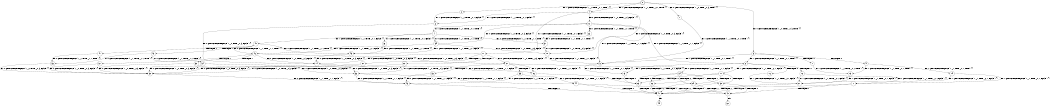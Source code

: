 digraph BCG {
size = "7, 10.5";
center = TRUE;
node [shape = circle];
0 [peripheries = 2];
0 -> 1 [label = "EX !0 !ATOMIC_EXCH_BRANCH (1, +0, TRUE, +0, 3, TRUE) !{}"];
0 -> 2 [label = "EX !1 !ATOMIC_EXCH_BRANCH (1, +1, TRUE, +0, 1, TRUE) !{}"];
0 -> 3 [label = "EX !0 !ATOMIC_EXCH_BRANCH (1, +0, TRUE, +0, 3, TRUE) !{}"];
0 -> 4 [label = "EX !1 !ATOMIC_EXCH_BRANCH (1, +1, TRUE, +0, 1, TRUE) !{}"];
1 -> 5 [label = "EX !1 !ATOMIC_EXCH_BRANCH (1, +1, TRUE, +0, 1, TRUE) !{}"];
2 -> 6 [label = "EX !1 !ATOMIC_EXCH_BRANCH (1, +1, TRUE, +0, 1, FALSE) !{}"];
3 -> 5 [label = "EX !1 !ATOMIC_EXCH_BRANCH (1, +1, TRUE, +0, 1, TRUE) !{}"];
3 -> 7 [label = "TERMINATE !0"];
3 -> 8 [label = "EX !1 !ATOMIC_EXCH_BRANCH (1, +1, TRUE, +0, 1, TRUE) !{}"];
3 -> 9 [label = "TERMINATE !0"];
4 -> 6 [label = "EX !1 !ATOMIC_EXCH_BRANCH (1, +1, TRUE, +0, 1, FALSE) !{}"];
4 -> 10 [label = "EX !0 !ATOMIC_EXCH_BRANCH (1, +0, TRUE, +0, 3, FALSE) !{}"];
4 -> 11 [label = "EX !1 !ATOMIC_EXCH_BRANCH (1, +1, TRUE, +0, 1, FALSE) !{}"];
4 -> 12 [label = "EX !0 !ATOMIC_EXCH_BRANCH (1, +0, TRUE, +0, 3, FALSE) !{}"];
5 -> 13 [label = "EX !1 !ATOMIC_EXCH_BRANCH (1, +1, TRUE, +0, 1, FALSE) !{}"];
6 -> 14 [label = "EX !0 !ATOMIC_EXCH_BRANCH (1, +0, TRUE, +0, 3, FALSE) !{}"];
7 -> 15 [label = "EX !1 !ATOMIC_EXCH_BRANCH (1, +1, TRUE, +0, 1, TRUE) !{}"];
8 -> 13 [label = "EX !1 !ATOMIC_EXCH_BRANCH (1, +1, TRUE, +0, 1, FALSE) !{}"];
8 -> 16 [label = "TERMINATE !0"];
8 -> 17 [label = "EX !1 !ATOMIC_EXCH_BRANCH (1, +1, TRUE, +0, 1, FALSE) !{}"];
8 -> 18 [label = "TERMINATE !0"];
9 -> 15 [label = "EX !1 !ATOMIC_EXCH_BRANCH (1, +1, TRUE, +0, 1, TRUE) !{}"];
9 -> 19 [label = "EX !1 !ATOMIC_EXCH_BRANCH (1, +1, TRUE, +0, 1, TRUE) !{}"];
10 -> 5 [label = "EX !0 !ATOMIC_EXCH_BRANCH (1, +1, TRUE, +1, 1, FALSE) !{}"];
11 -> 14 [label = "EX !0 !ATOMIC_EXCH_BRANCH (1, +0, TRUE, +0, 3, FALSE) !{}"];
11 -> 20 [label = "TERMINATE !1"];
11 -> 21 [label = "EX !0 !ATOMIC_EXCH_BRANCH (1, +0, TRUE, +0, 3, FALSE) !{}"];
11 -> 22 [label = "TERMINATE !1"];
12 -> 5 [label = "EX !0 !ATOMIC_EXCH_BRANCH (1, +1, TRUE, +1, 1, FALSE) !{}"];
12 -> 23 [label = "EX !1 !ATOMIC_EXCH_BRANCH (1, +1, TRUE, +0, 1, TRUE) !{}"];
12 -> 8 [label = "EX !0 !ATOMIC_EXCH_BRANCH (1, +1, TRUE, +1, 1, FALSE) !{}"];
12 -> 24 [label = "EX !1 !ATOMIC_EXCH_BRANCH (1, +1, TRUE, +0, 1, TRUE) !{}"];
13 -> 25 [label = "TERMINATE !0"];
14 -> 26 [label = "EX !0 !ATOMIC_EXCH_BRANCH (1, +1, TRUE, +1, 1, FALSE) !{}"];
15 -> 27 [label = "EX !1 !ATOMIC_EXCH_BRANCH (1, +1, TRUE, +0, 1, FALSE) !{}"];
16 -> 27 [label = "EX !1 !ATOMIC_EXCH_BRANCH (1, +1, TRUE, +0, 1, FALSE) !{}"];
17 -> 25 [label = "TERMINATE !0"];
17 -> 28 [label = "TERMINATE !1"];
17 -> 29 [label = "TERMINATE !0"];
17 -> 30 [label = "TERMINATE !1"];
18 -> 27 [label = "EX !1 !ATOMIC_EXCH_BRANCH (1, +1, TRUE, +0, 1, FALSE) !{}"];
18 -> 31 [label = "EX !1 !ATOMIC_EXCH_BRANCH (1, +1, TRUE, +0, 1, FALSE) !{}"];
19 -> 27 [label = "EX !1 !ATOMIC_EXCH_BRANCH (1, +1, TRUE, +0, 1, FALSE) !{}"];
19 -> 31 [label = "EX !1 !ATOMIC_EXCH_BRANCH (1, +1, TRUE, +0, 1, FALSE) !{}"];
20 -> 32 [label = "EX !0 !ATOMIC_EXCH_BRANCH (1, +0, TRUE, +0, 3, FALSE) !{}"];
21 -> 26 [label = "EX !0 !ATOMIC_EXCH_BRANCH (1, +1, TRUE, +1, 1, FALSE) !{}"];
21 -> 33 [label = "TERMINATE !1"];
21 -> 34 [label = "EX !0 !ATOMIC_EXCH_BRANCH (1, +1, TRUE, +1, 1, FALSE) !{}"];
21 -> 35 [label = "TERMINATE !1"];
22 -> 32 [label = "EX !0 !ATOMIC_EXCH_BRANCH (1, +0, TRUE, +0, 3, FALSE) !{}"];
22 -> 36 [label = "EX !0 !ATOMIC_EXCH_BRANCH (1, +0, TRUE, +0, 3, FALSE) !{}"];
23 -> 37 [label = "EX !0 !ATOMIC_EXCH_BRANCH (1, +1, TRUE, +1, 1, TRUE) !{}"];
24 -> 37 [label = "EX !0 !ATOMIC_EXCH_BRANCH (1, +1, TRUE, +1, 1, TRUE) !{}"];
24 -> 38 [label = "EX !1 !ATOMIC_EXCH_BRANCH (1, +1, TRUE, +0, 1, FALSE) !{}"];
24 -> 39 [label = "EX !0 !ATOMIC_EXCH_BRANCH (1, +1, TRUE, +1, 1, TRUE) !{}"];
24 -> 40 [label = "EX !1 !ATOMIC_EXCH_BRANCH (1, +1, TRUE, +0, 1, FALSE) !{}"];
25 -> 41 [label = "TERMINATE !1"];
26 -> 25 [label = "TERMINATE !0"];
27 -> 41 [label = "TERMINATE !1"];
28 -> 41 [label = "TERMINATE !0"];
29 -> 41 [label = "TERMINATE !1"];
29 -> 42 [label = "TERMINATE !1"];
30 -> 41 [label = "TERMINATE !0"];
30 -> 42 [label = "TERMINATE !0"];
31 -> 41 [label = "TERMINATE !1"];
31 -> 42 [label = "TERMINATE !1"];
32 -> 43 [label = "EX !0 !ATOMIC_EXCH_BRANCH (1, +1, TRUE, +1, 1, FALSE) !{}"];
33 -> 43 [label = "EX !0 !ATOMIC_EXCH_BRANCH (1, +1, TRUE, +1, 1, FALSE) !{}"];
34 -> 25 [label = "TERMINATE !0"];
34 -> 28 [label = "TERMINATE !1"];
34 -> 29 [label = "TERMINATE !0"];
34 -> 30 [label = "TERMINATE !1"];
35 -> 43 [label = "EX !0 !ATOMIC_EXCH_BRANCH (1, +1, TRUE, +1, 1, FALSE) !{}"];
35 -> 44 [label = "EX !0 !ATOMIC_EXCH_BRANCH (1, +1, TRUE, +1, 1, FALSE) !{}"];
36 -> 43 [label = "EX !0 !ATOMIC_EXCH_BRANCH (1, +1, TRUE, +1, 1, FALSE) !{}"];
36 -> 44 [label = "EX !0 !ATOMIC_EXCH_BRANCH (1, +1, TRUE, +1, 1, FALSE) !{}"];
37 -> 10 [label = "EX !0 !ATOMIC_EXCH_BRANCH (1, +0, TRUE, +0, 3, FALSE) !{}"];
38 -> 45 [label = "EX !0 !ATOMIC_EXCH_BRANCH (1, +1, TRUE, +1, 1, TRUE) !{}"];
39 -> 10 [label = "EX !0 !ATOMIC_EXCH_BRANCH (1, +0, TRUE, +0, 3, FALSE) !{}"];
39 -> 45 [label = "EX !1 !ATOMIC_EXCH_BRANCH (1, +1, TRUE, +0, 1, FALSE) !{}"];
39 -> 12 [label = "EX !0 !ATOMIC_EXCH_BRANCH (1, +0, TRUE, +0, 3, FALSE) !{}"];
39 -> 46 [label = "EX !1 !ATOMIC_EXCH_BRANCH (1, +1, TRUE, +0, 1, FALSE) !{}"];
40 -> 45 [label = "EX !0 !ATOMIC_EXCH_BRANCH (1, +1, TRUE, +1, 1, TRUE) !{}"];
40 -> 47 [label = "TERMINATE !1"];
40 -> 46 [label = "EX !0 !ATOMIC_EXCH_BRANCH (1, +1, TRUE, +1, 1, TRUE) !{}"];
40 -> 48 [label = "TERMINATE !1"];
41 -> 49 [label = "exit"];
42 -> 50 [label = "exit"];
43 -> 41 [label = "TERMINATE !0"];
44 -> 41 [label = "TERMINATE !0"];
44 -> 42 [label = "TERMINATE !0"];
45 -> 14 [label = "EX !0 !ATOMIC_EXCH_BRANCH (1, +0, TRUE, +0, 3, FALSE) !{}"];
46 -> 14 [label = "EX !0 !ATOMIC_EXCH_BRANCH (1, +0, TRUE, +0, 3, FALSE) !{}"];
46 -> 51 [label = "TERMINATE !1"];
46 -> 21 [label = "EX !0 !ATOMIC_EXCH_BRANCH (1, +0, TRUE, +0, 3, FALSE) !{}"];
46 -> 52 [label = "TERMINATE !1"];
47 -> 53 [label = "EX !0 !ATOMIC_EXCH_BRANCH (1, +1, TRUE, +1, 1, TRUE) !{}"];
48 -> 53 [label = "EX !0 !ATOMIC_EXCH_BRANCH (1, +1, TRUE, +1, 1, TRUE) !{}"];
48 -> 54 [label = "EX !0 !ATOMIC_EXCH_BRANCH (1, +1, TRUE, +1, 1, TRUE) !{}"];
51 -> 32 [label = "EX !0 !ATOMIC_EXCH_BRANCH (1, +0, TRUE, +0, 3, FALSE) !{}"];
52 -> 32 [label = "EX !0 !ATOMIC_EXCH_BRANCH (1, +0, TRUE, +0, 3, FALSE) !{}"];
52 -> 36 [label = "EX !0 !ATOMIC_EXCH_BRANCH (1, +0, TRUE, +0, 3, FALSE) !{}"];
53 -> 32 [label = "EX !0 !ATOMIC_EXCH_BRANCH (1, +0, TRUE, +0, 3, FALSE) !{}"];
54 -> 32 [label = "EX !0 !ATOMIC_EXCH_BRANCH (1, +0, TRUE, +0, 3, FALSE) !{}"];
54 -> 36 [label = "EX !0 !ATOMIC_EXCH_BRANCH (1, +0, TRUE, +0, 3, FALSE) !{}"];
}
